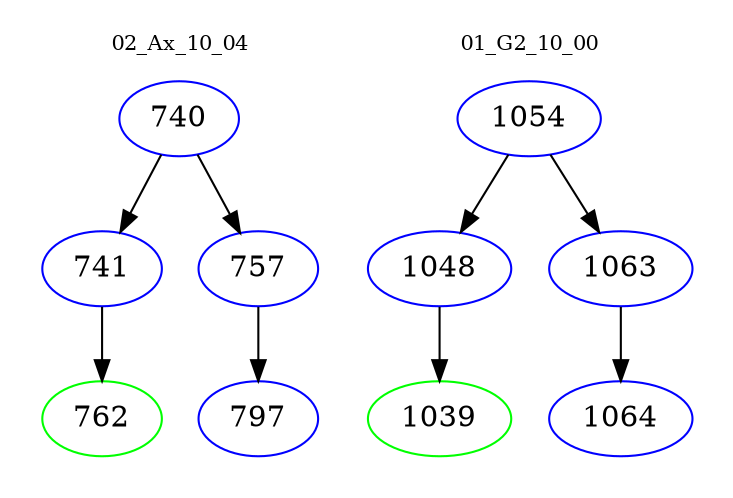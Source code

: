 digraph{
subgraph cluster_0 {
color = white
label = "02_Ax_10_04";
fontsize=10;
T0_740 [label="740", color="blue"]
T0_740 -> T0_741 [color="black"]
T0_741 [label="741", color="blue"]
T0_741 -> T0_762 [color="black"]
T0_762 [label="762", color="green"]
T0_740 -> T0_757 [color="black"]
T0_757 [label="757", color="blue"]
T0_757 -> T0_797 [color="black"]
T0_797 [label="797", color="blue"]
}
subgraph cluster_1 {
color = white
label = "01_G2_10_00";
fontsize=10;
T1_1054 [label="1054", color="blue"]
T1_1054 -> T1_1048 [color="black"]
T1_1048 [label="1048", color="blue"]
T1_1048 -> T1_1039 [color="black"]
T1_1039 [label="1039", color="green"]
T1_1054 -> T1_1063 [color="black"]
T1_1063 [label="1063", color="blue"]
T1_1063 -> T1_1064 [color="black"]
T1_1064 [label="1064", color="blue"]
}
}
